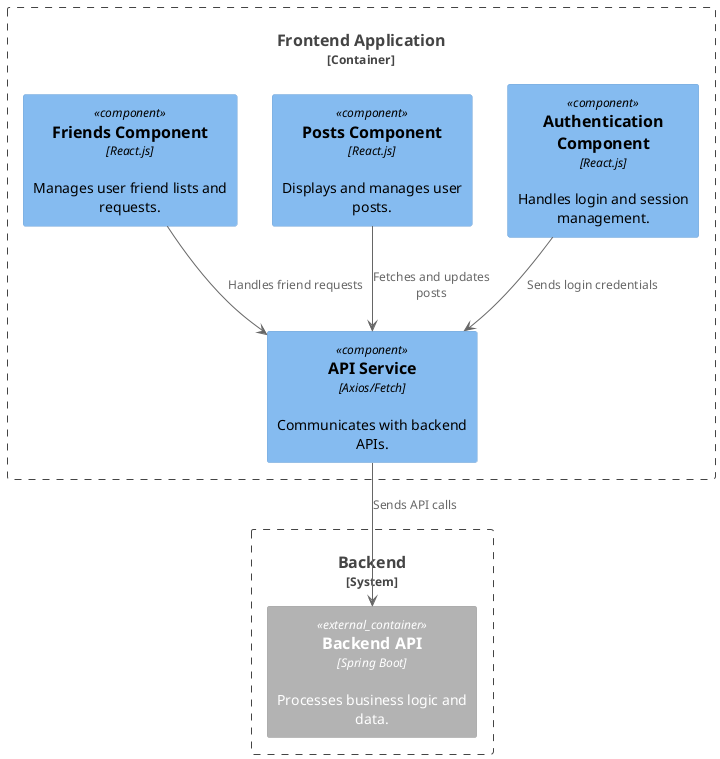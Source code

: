 @startuml
!include <C4/C4_Component>

Container_Boundary(frontend, "Frontend Application") {
    Component(auth, "Authentication Component", "React.js", "Handles login and session management.")
    Component(posts, "Posts Component", "React.js", "Displays and manages user posts.")
    Component(friends, "Friends Component", "React.js", "Manages user friend lists and requests.")
    Component(apiService, "API Service", "Axios/Fetch", "Communicates with backend APIs.")
}

System_Boundary(externalSystems, "Backend") {
    Container_Ext(backendApi, "Backend API", "Spring Boot", "Processes business logic and data.")
}

' Relationships
auth -down-> apiService : "Sends login credentials"
posts -down-> apiService : "Fetches and updates posts"
friends -down-> apiService : "Handles friend requests"
apiService -down-> backendApi : "Sends API calls"
@enduml

